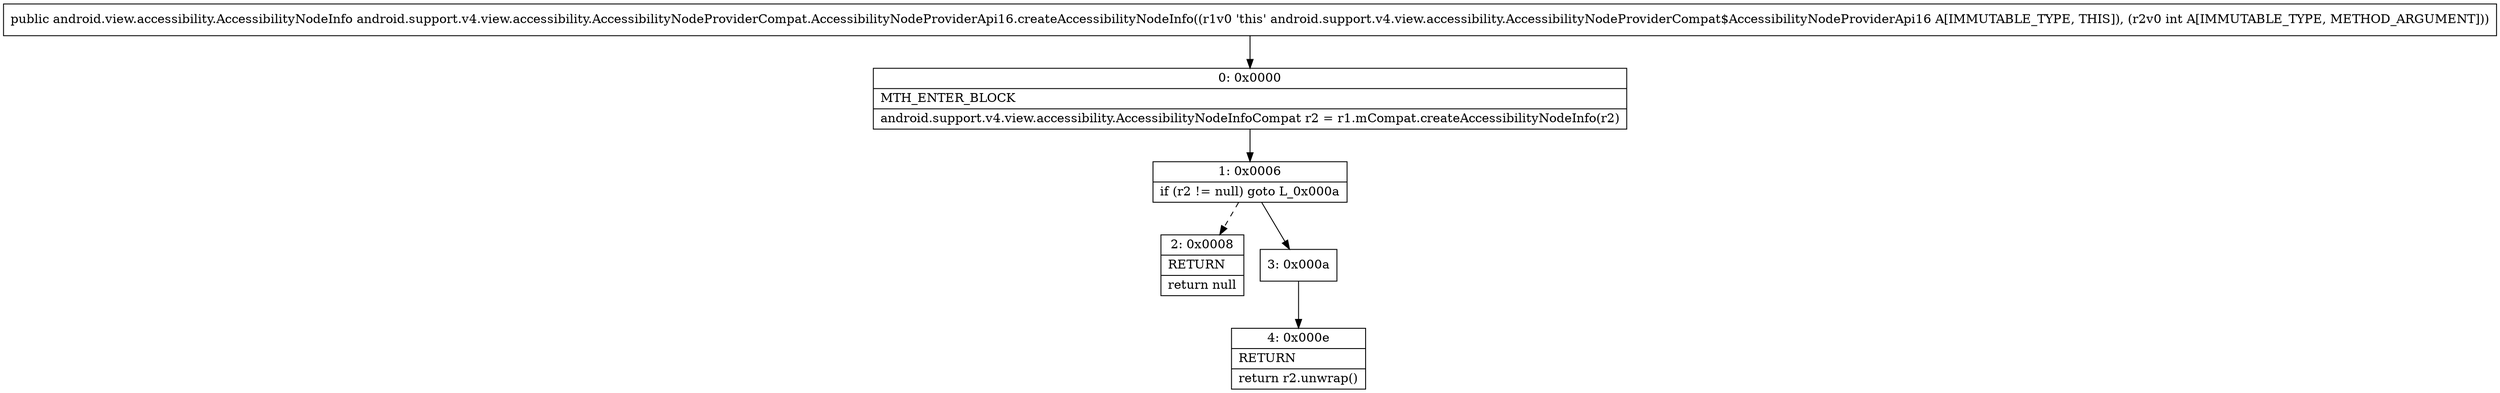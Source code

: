 digraph "CFG forandroid.support.v4.view.accessibility.AccessibilityNodeProviderCompat.AccessibilityNodeProviderApi16.createAccessibilityNodeInfo(I)Landroid\/view\/accessibility\/AccessibilityNodeInfo;" {
Node_0 [shape=record,label="{0\:\ 0x0000|MTH_ENTER_BLOCK\l|android.support.v4.view.accessibility.AccessibilityNodeInfoCompat r2 = r1.mCompat.createAccessibilityNodeInfo(r2)\l}"];
Node_1 [shape=record,label="{1\:\ 0x0006|if (r2 != null) goto L_0x000a\l}"];
Node_2 [shape=record,label="{2\:\ 0x0008|RETURN\l|return null\l}"];
Node_3 [shape=record,label="{3\:\ 0x000a}"];
Node_4 [shape=record,label="{4\:\ 0x000e|RETURN\l|return r2.unwrap()\l}"];
MethodNode[shape=record,label="{public android.view.accessibility.AccessibilityNodeInfo android.support.v4.view.accessibility.AccessibilityNodeProviderCompat.AccessibilityNodeProviderApi16.createAccessibilityNodeInfo((r1v0 'this' android.support.v4.view.accessibility.AccessibilityNodeProviderCompat$AccessibilityNodeProviderApi16 A[IMMUTABLE_TYPE, THIS]), (r2v0 int A[IMMUTABLE_TYPE, METHOD_ARGUMENT])) }"];
MethodNode -> Node_0;
Node_0 -> Node_1;
Node_1 -> Node_2[style=dashed];
Node_1 -> Node_3;
Node_3 -> Node_4;
}

